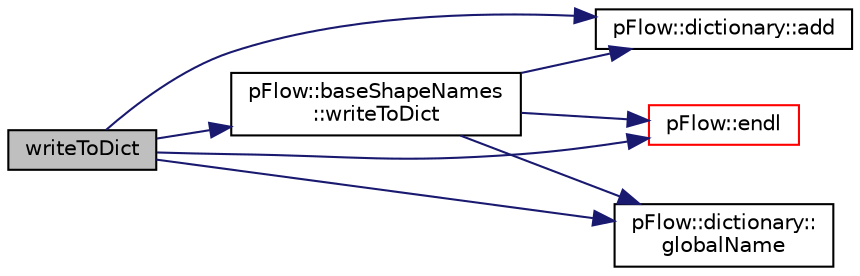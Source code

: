 digraph "writeToDict"
{
 // LATEX_PDF_SIZE
  edge [fontname="Helvetica",fontsize="10",labelfontname="Helvetica",labelfontsize="10"];
  node [fontname="Helvetica",fontsize="10",shape=record];
  rankdir="LR";
  Node1 [label="writeToDict",height=0.2,width=0.4,color="black", fillcolor="grey75", style="filled", fontcolor="black",tooltip=" "];
  Node1 -> Node2 [color="midnightblue",fontsize="10",style="solid",fontname="Helvetica"];
  Node2 [label="pFlow::dictionary::add",height=0.2,width=0.4,color="black", fillcolor="white", style="filled",URL="$classpFlow_1_1dictionary.html#a6ae2ea14b8b5e5661c2f207aae2d4bdc",tooltip="add a float dataEntry"];
  Node1 -> Node3 [color="midnightblue",fontsize="10",style="solid",fontname="Helvetica"];
  Node3 [label="pFlow::endl",height=0.2,width=0.4,color="red", fillcolor="white", style="filled",URL="$namespacepFlow.html#aba8f0c455a3fdb4b05ad33a25b13b189",tooltip="Add newline and flush stream."];
  Node1 -> Node5 [color="midnightblue",fontsize="10",style="solid",fontname="Helvetica"];
  Node5 [label="pFlow::dictionary::\lglobalName",height=0.2,width=0.4,color="black", fillcolor="white", style="filled",URL="$classpFlow_1_1dictionary.html#a85c3c1fce0c14d36030092df2f27b632",tooltip="global name of entry, separated with dots"];
  Node1 -> Node6 [color="midnightblue",fontsize="10",style="solid",fontname="Helvetica"];
  Node6 [label="pFlow::baseShapeNames\l::writeToDict",height=0.2,width=0.4,color="black", fillcolor="white", style="filled",URL="$classpFlow_1_1baseShapeNames.html#af01f4899d3a63226fac5371a8a246e5b",tooltip=" "];
  Node6 -> Node2 [color="midnightblue",fontsize="10",style="solid",fontname="Helvetica"];
  Node6 -> Node3 [color="midnightblue",fontsize="10",style="solid",fontname="Helvetica"];
  Node6 -> Node5 [color="midnightblue",fontsize="10",style="solid",fontname="Helvetica"];
}
